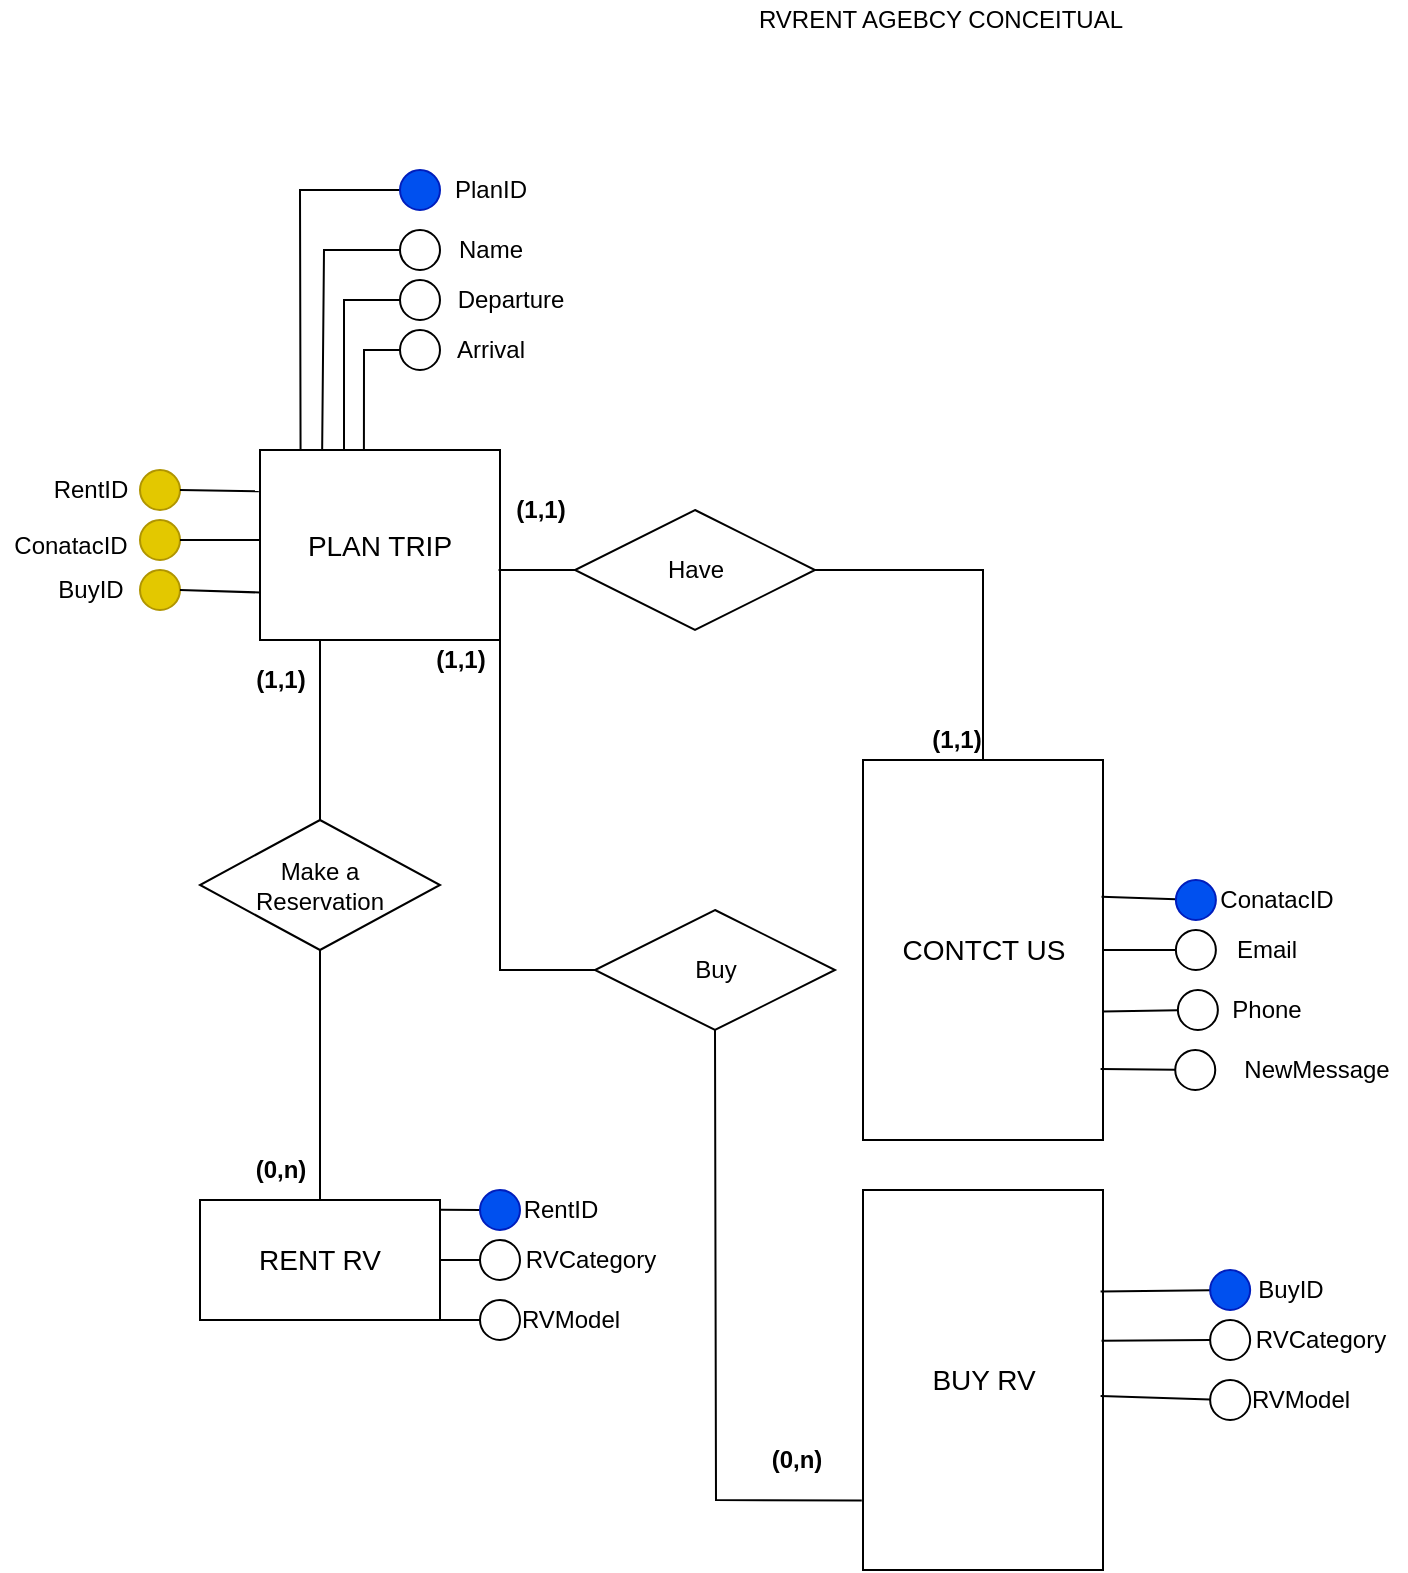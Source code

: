 <mxfile version="16.5.1" type="device"><diagram id="a89rSZ-6W0NGZ44dlGOp" name="Page-1"><mxGraphModel dx="901" dy="698" grid="1" gridSize="10" guides="1" tooltips="1" connect="1" arrows="1" fold="1" page="1" pageScale="1" pageWidth="827" pageHeight="1169" math="0" shadow="0"><root><mxCell id="0"/><mxCell id="1" parent="0"/><mxCell id="OlrEXeeUivpyY_pW9StB-1" value="&lt;span style=&quot;font-size: 14px&quot;&gt;PLAN TRIP&lt;/span&gt;" style="rounded=0;whiteSpace=wrap;html=1;" parent="1" vertex="1"><mxGeometry x="270" y="325" width="120" height="95" as="geometry"/></mxCell><mxCell id="OlrEXeeUivpyY_pW9StB-2" value="&lt;span style=&quot;color: rgba(0 , 0 , 0 , 0) ; font-family: monospace ; font-size: 0px&quot;&gt;%3CmxGraphModel%3E%3Croot%3E%3CmxCell%20id%3D%220%22%2F%3E%3CmxCell%20id%3D%221%22%20parent%3D%220%22%2F%3E%3CmxCell%20id%3D%222%22%20value%3D%22%22%20style%3D%22endArrow%3Dnone%3Bhtml%3D1%3Brounded%3D0%3B%22%20edge%3D%221%22%20target%3D%225%22%20parent%3D%221%22%3E%3CmxGeometry%20relative%3D%221%22%20as%3D%22geometry%22%3E%3CmxPoint%20x%3D%22170%22%20y%3D%22-340%22%20as%3D%22sourcePoint%22%2F%3E%3CmxPoint%20x%3D%22220%22%20y%3D%22-350%22%20as%3D%22targetPoint%22%2F%3E%3C%2FmxGeometry%3E%3C%2FmxCell%3E%3CmxCell%20id%3D%223%22%20value%3D%22%22%20style%3D%22endArrow%3Dnone%3Bhtml%3D1%3Brounded%3D0%3BexitX%3D1%3BexitY%3D0.25%3BexitDx%3D0%3BexitDy%3D0%3B%22%20edge%3D%221%22%20target%3D%226%22%20parent%3D%221%22%3E%3CmxGeometry%20relative%3D%221%22%20as%3D%22geometry%22%3E%3CmxPoint%20x%3D%22170%22%20y%3D%22-315%22%20as%3D%22sourcePoint%22%2F%3E%3CmxPoint%20x%3D%22220%22%20y%3D%22-327%22%20as%3D%22targetPoint%22%2F%3E%3C%2FmxGeometry%3E%3C%2FmxCell%3E%3CmxCell%20id%3D%224%22%20value%3D%22%22%20style%3D%22endArrow%3Dnone%3Bhtml%3D1%3Brounded%3D0%3BexitX%3D1.007%3BexitY%3D0.671%3BexitDx%3D0%3BexitDy%3D0%3BexitPerimeter%3D0%3B%22%20edge%3D%221%22%20target%3D%227%22%20parent%3D%221%22%3E%3CmxGeometry%20relative%3D%221%22%20as%3D%22geometry%22%3E%3CmxPoint%20x%3D%22171.12%22%20y%3D%22-289.74%22%20as%3D%22sourcePoint%22%2F%3E%3CmxPoint%20x%3D%22220%22%20y%3D%22-308%22%20as%3D%22targetPoint%22%2F%3E%3C%2FmxGeometry%3E%3C%2FmxCell%3E%3CmxCell%20id%3D%225%22%20value%3D%22%22%20style%3D%22ellipse%3BwhiteSpace%3Dwrap%3Bhtml%3D1%3Balign%3Dcenter%3BfillColor%3D%230050ef%3BstrokeColor%3D%23001DBC%3BfontColor%3D%23ffffff%3B%22%20vertex%3D%221%22%20parent%3D%221%22%3E%3CmxGeometry%20x%3D%22205%22%20y%3D%22-350%22%20width%3D%2220%22%20height%3D%2220%22%20as%3D%22geometry%22%2F%3E%3C%2FmxCell%3E%3CmxCell%20id%3D%226%22%20value%3D%22%22%20style%3D%22ellipse%3BwhiteSpace%3Dwrap%3Bhtml%3D1%3Balign%3Dcenter%3B%22%20vertex%3D%221%22%20parent%3D%221%22%3E%3CmxGeometry%20x%3D%22205%22%20y%3D%22-325%22%20width%3D%2220%22%20height%3D%2220%22%20as%3D%22geometry%22%2F%3E%3C%2FmxCell%3E%3CmxCell%20id%3D%227%22%20value%3D%22%22%20style%3D%22ellipse%3BwhiteSpace%3Dwrap%3Bhtml%3D1%3Balign%3Dcenter%3BfontStyle%3D4%3B%22%20vertex%3D%221%22%20parent%3D%221%22%3E%3CmxGeometry%20x%3D%22205%22%20y%3D%22-300%22%20width%3D%2220%22%20height%3D%2220%22%20as%3D%22geometry%22%2F%3E%3C%2FmxCell%3E%3CmxCell%20id%3D%228%22%20value%3D%22CRM%22%20style%3D%22text%3Bhtml%3D1%3Balign%3Dcenter%3BverticalAlign%3Dmiddle%3Bresizable%3D0%3Bpoints%3D%5B%5D%3Bautosize%3D1%3BstrokeColor%3Dnone%3BfillColor%3Dnone%3B%22%20vertex%3D%221%22%20parent%3D%221%22%3E%3CmxGeometry%20x%3D%22250%22%20y%3D%22-350%22%20width%3D%2240%22%20height%3D%2220%22%20as%3D%22geometry%22%2F%3E%3C%2FmxCell%3E%3C%2Froot%3E%3C%2FmxGraphModel%3E&lt;/span&gt;" style="text;html=1;align=center;verticalAlign=middle;resizable=0;points=[];autosize=1;strokeColor=none;fillColor=none;" parent="1" vertex="1"><mxGeometry x="390" y="390" width="20" height="20" as="geometry"/></mxCell><mxCell id="OlrEXeeUivpyY_pW9StB-12" value="&lt;span style=&quot;font-size: 14px&quot;&gt;BUY RV&lt;/span&gt;" style="rounded=0;whiteSpace=wrap;html=1;" parent="1" vertex="1"><mxGeometry x="571.5" y="695" width="120" height="190" as="geometry"/></mxCell><mxCell id="OlrEXeeUivpyY_pW9StB-23" value="&lt;span style=&quot;font-size: 14px&quot;&gt;RENT RV&lt;/span&gt;" style="rounded=0;whiteSpace=wrap;html=1;" parent="1" vertex="1"><mxGeometry x="240" y="700" width="120" height="60" as="geometry"/></mxCell><mxCell id="OlrEXeeUivpyY_pW9StB-24" value="&lt;span style=&quot;color: rgba(0 , 0 , 0 , 0) ; font-family: monospace ; font-size: 0px&quot;&gt;%3CmxGraphModel%3E%3Croot%3E%3CmxCell%20id%3D%220%22%2F%3E%3CmxCell%20id%3D%221%22%20parent%3D%220%22%2F%3E%3CmxCell%20id%3D%222%22%20value%3D%22%22%20style%3D%22endArrow%3Dnone%3Bhtml%3D1%3Brounded%3D0%3B%22%20edge%3D%221%22%20target%3D%225%22%20parent%3D%221%22%3E%3CmxGeometry%20relative%3D%221%22%20as%3D%22geometry%22%3E%3CmxPoint%20x%3D%22170%22%20y%3D%22-340%22%20as%3D%22sourcePoint%22%2F%3E%3CmxPoint%20x%3D%22220%22%20y%3D%22-350%22%20as%3D%22targetPoint%22%2F%3E%3C%2FmxGeometry%3E%3C%2FmxCell%3E%3CmxCell%20id%3D%223%22%20value%3D%22%22%20style%3D%22endArrow%3Dnone%3Bhtml%3D1%3Brounded%3D0%3BexitX%3D1%3BexitY%3D0.25%3BexitDx%3D0%3BexitDy%3D0%3B%22%20edge%3D%221%22%20target%3D%226%22%20parent%3D%221%22%3E%3CmxGeometry%20relative%3D%221%22%20as%3D%22geometry%22%3E%3CmxPoint%20x%3D%22170%22%20y%3D%22-315%22%20as%3D%22sourcePoint%22%2F%3E%3CmxPoint%20x%3D%22220%22%20y%3D%22-327%22%20as%3D%22targetPoint%22%2F%3E%3C%2FmxGeometry%3E%3C%2FmxCell%3E%3CmxCell%20id%3D%224%22%20value%3D%22%22%20style%3D%22endArrow%3Dnone%3Bhtml%3D1%3Brounded%3D0%3BexitX%3D1.007%3BexitY%3D0.671%3BexitDx%3D0%3BexitDy%3D0%3BexitPerimeter%3D0%3B%22%20edge%3D%221%22%20target%3D%227%22%20parent%3D%221%22%3E%3CmxGeometry%20relative%3D%221%22%20as%3D%22geometry%22%3E%3CmxPoint%20x%3D%22171.12%22%20y%3D%22-289.74%22%20as%3D%22sourcePoint%22%2F%3E%3CmxPoint%20x%3D%22220%22%20y%3D%22-308%22%20as%3D%22targetPoint%22%2F%3E%3C%2FmxGeometry%3E%3C%2FmxCell%3E%3CmxCell%20id%3D%225%22%20value%3D%22%22%20style%3D%22ellipse%3BwhiteSpace%3Dwrap%3Bhtml%3D1%3Balign%3Dcenter%3BfillColor%3D%230050ef%3BstrokeColor%3D%23001DBC%3BfontColor%3D%23ffffff%3B%22%20vertex%3D%221%22%20parent%3D%221%22%3E%3CmxGeometry%20x%3D%22205%22%20y%3D%22-350%22%20width%3D%2220%22%20height%3D%2220%22%20as%3D%22geometry%22%2F%3E%3C%2FmxCell%3E%3CmxCell%20id%3D%226%22%20value%3D%22%22%20style%3D%22ellipse%3BwhiteSpace%3Dwrap%3Bhtml%3D1%3Balign%3Dcenter%3B%22%20vertex%3D%221%22%20parent%3D%221%22%3E%3CmxGeometry%20x%3D%22205%22%20y%3D%22-325%22%20width%3D%2220%22%20height%3D%2220%22%20as%3D%22geometry%22%2F%3E%3C%2FmxCell%3E%3CmxCell%20id%3D%227%22%20value%3D%22%22%20style%3D%22ellipse%3BwhiteSpace%3Dwrap%3Bhtml%3D1%3Balign%3Dcenter%3BfontStyle%3D4%3B%22%20vertex%3D%221%22%20parent%3D%221%22%3E%3CmxGeometry%20x%3D%22205%22%20y%3D%22-300%22%20width%3D%2220%22%20height%3D%2220%22%20as%3D%22geometry%22%2F%3E%3C%2FmxCell%3E%3CmxCell%20id%3D%228%22%20value%3D%22CRM%22%20style%3D%22text%3Bhtml%3D1%3Balign%3Dcenter%3BverticalAlign%3Dmiddle%3Bresizable%3D0%3Bpoints%3D%5B%5D%3Bautosize%3D1%3BstrokeColor%3Dnone%3BfillColor%3Dnone%3B%22%20vertex%3D%221%22%20parent%3D%221%22%3E%3CmxGeometry%20x%3D%22250%22%20y%3D%22-350%22%20width%3D%2240%22%20height%3D%2220%22%20as%3D%22geometry%22%2F%3E%3C%2FmxCell%3E%3C%2Froot%3E%3C%2FmxGraphModel%3E&lt;/span&gt;" style="text;html=1;align=center;verticalAlign=middle;resizable=0;points=[];autosize=1;strokeColor=none;fillColor=none;" parent="1" vertex="1"><mxGeometry x="368.5" y="730" width="20" height="20" as="geometry"/></mxCell><mxCell id="OlrEXeeUivpyY_pW9StB-25" value="" style="endArrow=none;html=1;rounded=0;exitX=1.002;exitY=0.081;exitDx=0;exitDy=0;exitPerimeter=0;" parent="1" source="OlrEXeeUivpyY_pW9StB-23" target="OlrEXeeUivpyY_pW9StB-27" edge="1"><mxGeometry relative="1" as="geometry"><mxPoint x="372.5" y="705" as="sourcePoint"/><mxPoint x="422.5" y="695" as="targetPoint"/></mxGeometry></mxCell><mxCell id="OlrEXeeUivpyY_pW9StB-26" value="" style="endArrow=none;html=1;rounded=0;exitX=1;exitY=0.5;exitDx=0;exitDy=0;" parent="1" source="OlrEXeeUivpyY_pW9StB-23" target="OlrEXeeUivpyY_pW9StB-28" edge="1"><mxGeometry relative="1" as="geometry"><mxPoint x="372.5" y="730" as="sourcePoint"/><mxPoint x="422.5" y="718" as="targetPoint"/></mxGeometry></mxCell><mxCell id="OlrEXeeUivpyY_pW9StB-27" value="" style="ellipse;whiteSpace=wrap;html=1;align=center;fillColor=#0050ef;strokeColor=#001DBC;fontColor=#ffffff;" parent="1" vertex="1"><mxGeometry x="380" y="695" width="20" height="20" as="geometry"/></mxCell><mxCell id="OlrEXeeUivpyY_pW9StB-28" value="" style="ellipse;whiteSpace=wrap;html=1;align=center;" parent="1" vertex="1"><mxGeometry x="380" y="720" width="20" height="20" as="geometry"/></mxCell><mxCell id="OlrEXeeUivpyY_pW9StB-29" value="&lt;span style=&quot;text-align: left&quot;&gt;RentID&lt;/span&gt;" style="text;html=1;align=center;verticalAlign=middle;resizable=0;points=[];autosize=1;strokeColor=none;fillColor=none;" parent="1" vertex="1"><mxGeometry x="395" y="695" width="50" height="20" as="geometry"/></mxCell><mxCell id="OlrEXeeUivpyY_pW9StB-30" value="&lt;div style=&quot;text-align: left&quot;&gt;&lt;span&gt;RVCategory&lt;/span&gt;&lt;/div&gt;" style="text;html=1;align=center;verticalAlign=middle;resizable=0;points=[];autosize=1;strokeColor=none;fillColor=none;" parent="1" vertex="1"><mxGeometry x="395" y="720" width="80" height="20" as="geometry"/></mxCell><mxCell id="OlrEXeeUivpyY_pW9StB-44" value="Make a&lt;br&gt;Reservation" style="shape=rhombus;perimeter=rhombusPerimeter;whiteSpace=wrap;html=1;align=center;" parent="1" vertex="1"><mxGeometry x="240" y="510" width="120" height="65" as="geometry"/></mxCell><mxCell id="OlrEXeeUivpyY_pW9StB-45" value="Buy" style="shape=rhombus;perimeter=rhombusPerimeter;whiteSpace=wrap;html=1;align=center;" parent="1" vertex="1"><mxGeometry x="437.5" y="555" width="120" height="60" as="geometry"/></mxCell><mxCell id="OlrEXeeUivpyY_pW9StB-46" value="" style="endArrow=none;html=1;rounded=0;exitX=0.25;exitY=1;exitDx=0;exitDy=0;entryX=0.5;entryY=0;entryDx=0;entryDy=0;" parent="1" source="OlrEXeeUivpyY_pW9StB-1" target="OlrEXeeUivpyY_pW9StB-44" edge="1"><mxGeometry relative="1" as="geometry"><mxPoint x="290" y="360" as="sourcePoint"/><mxPoint x="450" y="360" as="targetPoint"/></mxGeometry></mxCell><mxCell id="OlrEXeeUivpyY_pW9StB-47" value="" style="endArrow=none;html=1;rounded=0;exitX=0.5;exitY=1;exitDx=0;exitDy=0;entryX=0.5;entryY=0;entryDx=0;entryDy=0;" parent="1" source="OlrEXeeUivpyY_pW9StB-44" target="OlrEXeeUivpyY_pW9StB-23" edge="1"><mxGeometry relative="1" as="geometry"><mxPoint x="370" y="265" as="sourcePoint"/><mxPoint x="370" y="420" as="targetPoint"/></mxGeometry></mxCell><mxCell id="OlrEXeeUivpyY_pW9StB-48" value="" style="endArrow=none;html=1;rounded=0;exitX=-0.005;exitY=0.817;exitDx=0;exitDy=0;exitPerimeter=0;entryX=0.5;entryY=1;entryDx=0;entryDy=0;" parent="1" source="OlrEXeeUivpyY_pW9StB-12" target="OlrEXeeUivpyY_pW9StB-45" edge="1"><mxGeometry relative="1" as="geometry"><mxPoint x="265.64" y="1095" as="sourcePoint"/><mxPoint x="490" y="630" as="targetPoint"/><Array as="points"><mxPoint x="498" y="850"/></Array></mxGeometry></mxCell><mxCell id="OlrEXeeUivpyY_pW9StB-49" value="" style="endArrow=none;html=1;rounded=0;exitX=0;exitY=0.5;exitDx=0;exitDy=0;entryX=1;entryY=1;entryDx=0;entryDy=0;" parent="1" source="OlrEXeeUivpyY_pW9StB-45" target="OlrEXeeUivpyY_pW9StB-1" edge="1"><mxGeometry relative="1" as="geometry"><mxPoint x="861.6" y="416.07" as="sourcePoint"/><mxPoint x="390" y="260" as="targetPoint"/><Array as="points"><mxPoint x="390" y="585"/></Array></mxGeometry></mxCell><mxCell id="OlrEXeeUivpyY_pW9StB-50" value="&lt;b&gt;(1,1)&lt;/b&gt;" style="text;html=1;align=center;verticalAlign=middle;resizable=0;points=[];autosize=1;strokeColor=none;fillColor=none;strokeWidth=3;" parent="1" vertex="1"><mxGeometry x="260" y="430" width="40" height="20" as="geometry"/></mxCell><mxCell id="OlrEXeeUivpyY_pW9StB-51" value="&lt;b&gt;(0,n)&lt;/b&gt;" style="text;html=1;align=center;verticalAlign=middle;resizable=0;points=[];autosize=1;strokeColor=none;fillColor=none;" parent="1" vertex="1"><mxGeometry x="517.5" y="820" width="40" height="20" as="geometry"/></mxCell><mxCell id="OlrEXeeUivpyY_pW9StB-52" value="&lt;b&gt;(1,1)&lt;/b&gt;" style="text;html=1;align=center;verticalAlign=middle;resizable=0;points=[];autosize=1;strokeColor=none;fillColor=none;" parent="1" vertex="1"><mxGeometry x="390" y="345" width="40" height="20" as="geometry"/></mxCell><mxCell id="OlrEXeeUivpyY_pW9StB-53" value="&lt;b&gt;(0,n)&lt;/b&gt;" style="text;html=1;align=center;verticalAlign=middle;resizable=0;points=[];autosize=1;strokeColor=none;fillColor=none;" parent="1" vertex="1"><mxGeometry x="260" y="675" width="40" height="20" as="geometry"/></mxCell><mxCell id="OlrEXeeUivpyY_pW9StB-54" value="RVRENT AGEBCY CONCEITUAL" style="text;html=1;align=center;verticalAlign=middle;resizable=0;points=[];autosize=1;strokeColor=none;fillColor=none;" parent="1" vertex="1"><mxGeometry x="510" y="100" width="200" height="20" as="geometry"/></mxCell><mxCell id="OlrEXeeUivpyY_pW9StB-55" value="" style="endArrow=none;html=1;rounded=0;exitX=1;exitY=1;exitDx=0;exitDy=0;" parent="1" source="OlrEXeeUivpyY_pW9StB-23" target="OlrEXeeUivpyY_pW9StB-56" edge="1"><mxGeometry relative="1" as="geometry"><mxPoint x="357.54" y="773.7" as="sourcePoint"/><mxPoint x="422.5" y="748" as="targetPoint"/></mxGeometry></mxCell><mxCell id="OlrEXeeUivpyY_pW9StB-56" value="" style="ellipse;whiteSpace=wrap;html=1;align=center;" parent="1" vertex="1"><mxGeometry x="380" y="750" width="20" height="20" as="geometry"/></mxCell><mxCell id="OlrEXeeUivpyY_pW9StB-57" value="&lt;span style=&quot;text-align: left&quot;&gt;RVModel&lt;/span&gt;" style="text;html=1;align=center;verticalAlign=middle;resizable=0;points=[];autosize=1;strokeColor=none;fillColor=none;" parent="1" vertex="1"><mxGeometry x="395" y="750" width="60" height="20" as="geometry"/></mxCell><mxCell id="OlrEXeeUivpyY_pW9StB-58" value="&lt;span style=&quot;font-size: 14px&quot;&gt;CONTCT US&lt;/span&gt;" style="rounded=0;whiteSpace=wrap;html=1;" parent="1" vertex="1"><mxGeometry x="571.5" y="480" width="120" height="190" as="geometry"/></mxCell><mxCell id="OlrEXeeUivpyY_pW9StB-59" value="&lt;span style=&quot;color: rgba(0 , 0 , 0 , 0) ; font-family: monospace ; font-size: 0px&quot;&gt;%3CmxGraphModel%3E%3Croot%3E%3CmxCell%20id%3D%220%22%2F%3E%3CmxCell%20id%3D%221%22%20parent%3D%220%22%2F%3E%3CmxCell%20id%3D%222%22%20value%3D%22%22%20style%3D%22endArrow%3Dnone%3Bhtml%3D1%3Brounded%3D0%3B%22%20edge%3D%221%22%20target%3D%225%22%20parent%3D%221%22%3E%3CmxGeometry%20relative%3D%221%22%20as%3D%22geometry%22%3E%3CmxPoint%20x%3D%22170%22%20y%3D%22-340%22%20as%3D%22sourcePoint%22%2F%3E%3CmxPoint%20x%3D%22220%22%20y%3D%22-350%22%20as%3D%22targetPoint%22%2F%3E%3C%2FmxGeometry%3E%3C%2FmxCell%3E%3CmxCell%20id%3D%223%22%20value%3D%22%22%20style%3D%22endArrow%3Dnone%3Bhtml%3D1%3Brounded%3D0%3BexitX%3D1%3BexitY%3D0.25%3BexitDx%3D0%3BexitDy%3D0%3B%22%20edge%3D%221%22%20target%3D%226%22%20parent%3D%221%22%3E%3CmxGeometry%20relative%3D%221%22%20as%3D%22geometry%22%3E%3CmxPoint%20x%3D%22170%22%20y%3D%22-315%22%20as%3D%22sourcePoint%22%2F%3E%3CmxPoint%20x%3D%22220%22%20y%3D%22-327%22%20as%3D%22targetPoint%22%2F%3E%3C%2FmxGeometry%3E%3C%2FmxCell%3E%3CmxCell%20id%3D%224%22%20value%3D%22%22%20style%3D%22endArrow%3Dnone%3Bhtml%3D1%3Brounded%3D0%3BexitX%3D1.007%3BexitY%3D0.671%3BexitDx%3D0%3BexitDy%3D0%3BexitPerimeter%3D0%3B%22%20edge%3D%221%22%20target%3D%227%22%20parent%3D%221%22%3E%3CmxGeometry%20relative%3D%221%22%20as%3D%22geometry%22%3E%3CmxPoint%20x%3D%22171.12%22%20y%3D%22-289.74%22%20as%3D%22sourcePoint%22%2F%3E%3CmxPoint%20x%3D%22220%22%20y%3D%22-308%22%20as%3D%22targetPoint%22%2F%3E%3C%2FmxGeometry%3E%3C%2FmxCell%3E%3CmxCell%20id%3D%225%22%20value%3D%22%22%20style%3D%22ellipse%3BwhiteSpace%3Dwrap%3Bhtml%3D1%3Balign%3Dcenter%3BfillColor%3D%230050ef%3BstrokeColor%3D%23001DBC%3BfontColor%3D%23ffffff%3B%22%20vertex%3D%221%22%20parent%3D%221%22%3E%3CmxGeometry%20x%3D%22205%22%20y%3D%22-350%22%20width%3D%2220%22%20height%3D%2220%22%20as%3D%22geometry%22%2F%3E%3C%2FmxCell%3E%3CmxCell%20id%3D%226%22%20value%3D%22%22%20style%3D%22ellipse%3BwhiteSpace%3Dwrap%3Bhtml%3D1%3Balign%3Dcenter%3B%22%20vertex%3D%221%22%20parent%3D%221%22%3E%3CmxGeometry%20x%3D%22205%22%20y%3D%22-325%22%20width%3D%2220%22%20height%3D%2220%22%20as%3D%22geometry%22%2F%3E%3C%2FmxCell%3E%3CmxCell%20id%3D%227%22%20value%3D%22%22%20style%3D%22ellipse%3BwhiteSpace%3Dwrap%3Bhtml%3D1%3Balign%3Dcenter%3BfontStyle%3D4%3B%22%20vertex%3D%221%22%20parent%3D%221%22%3E%3CmxGeometry%20x%3D%22205%22%20y%3D%22-300%22%20width%3D%2220%22%20height%3D%2220%22%20as%3D%22geometry%22%2F%3E%3C%2FmxCell%3E%3CmxCell%20id%3D%228%22%20value%3D%22CRM%22%20style%3D%22text%3Bhtml%3D1%3Balign%3Dcenter%3BverticalAlign%3Dmiddle%3Bresizable%3D0%3Bpoints%3D%5B%5D%3Bautosize%3D1%3BstrokeColor%3Dnone%3BfillColor%3Dnone%3B%22%20vertex%3D%221%22%20parent%3D%221%22%3E%3CmxGeometry%20x%3D%22250%22%20y%3D%22-350%22%20width%3D%2240%22%20height%3D%2220%22%20as%3D%22geometry%22%2F%3E%3C%2FmxCell%3E%3C%2Froot%3E%3C%2FmxGraphModel%3E&lt;/span&gt;" style="text;html=1;align=center;verticalAlign=middle;resizable=0;points=[];autosize=1;strokeColor=none;fillColor=none;" parent="1" vertex="1"><mxGeometry x="691.5" y="520" width="20" height="20" as="geometry"/></mxCell><mxCell id="OlrEXeeUivpyY_pW9StB-60" value="" style="endArrow=none;html=1;rounded=0;exitX=0.994;exitY=0.36;exitDx=0;exitDy=0;exitPerimeter=0;" parent="1" source="OlrEXeeUivpyY_pW9StB-58" target="OlrEXeeUivpyY_pW9StB-63" edge="1"><mxGeometry relative="1" as="geometry"><mxPoint x="695.5" y="495" as="sourcePoint"/><mxPoint x="745.5" y="485" as="targetPoint"/></mxGeometry></mxCell><mxCell id="OlrEXeeUivpyY_pW9StB-61" value="" style="endArrow=none;html=1;rounded=0;exitX=1;exitY=0.5;exitDx=0;exitDy=0;" parent="1" source="OlrEXeeUivpyY_pW9StB-58" target="OlrEXeeUivpyY_pW9StB-64" edge="1"><mxGeometry relative="1" as="geometry"><mxPoint x="695.5" y="520" as="sourcePoint"/><mxPoint x="745.5" y="508" as="targetPoint"/></mxGeometry></mxCell><mxCell id="OlrEXeeUivpyY_pW9StB-63" value="" style="ellipse;whiteSpace=wrap;html=1;align=center;fillColor=#0050ef;strokeColor=#001DBC;fontColor=#ffffff;" parent="1" vertex="1"><mxGeometry x="727.94" y="540" width="20" height="20" as="geometry"/></mxCell><mxCell id="OlrEXeeUivpyY_pW9StB-64" value="" style="ellipse;whiteSpace=wrap;html=1;align=center;" parent="1" vertex="1"><mxGeometry x="727.94" y="565" width="20" height="20" as="geometry"/></mxCell><mxCell id="OlrEXeeUivpyY_pW9StB-66" value="ConatacID" style="text;html=1;align=center;verticalAlign=middle;resizable=0;points=[];autosize=1;strokeColor=none;fillColor=none;" parent="1" vertex="1"><mxGeometry x="742.51" y="540" width="70" height="20" as="geometry"/></mxCell><mxCell id="OlrEXeeUivpyY_pW9StB-67" value="Email" style="text;html=1;align=center;verticalAlign=middle;resizable=0;points=[];autosize=1;strokeColor=none;fillColor=none;" parent="1" vertex="1"><mxGeometry x="747.51" y="565" width="50" height="20" as="geometry"/></mxCell><mxCell id="OlrEXeeUivpyY_pW9StB-69" value="&lt;span style=&quot;color: rgba(0 , 0 , 0 , 0) ; font-family: monospace ; font-size: 0px&quot;&gt;%3CmxGraphModel%3E%3Croot%3E%3CmxCell%20id%3D%220%22%2F%3E%3CmxCell%20id%3D%221%22%20parent%3D%220%22%2F%3E%3CmxCell%20id%3D%222%22%20value%3D%22%22%20style%3D%22endArrow%3Dnone%3Bhtml%3D1%3Brounded%3D0%3B%22%20edge%3D%221%22%20target%3D%225%22%20parent%3D%221%22%3E%3CmxGeometry%20relative%3D%221%22%20as%3D%22geometry%22%3E%3CmxPoint%20x%3D%22170%22%20y%3D%22-340%22%20as%3D%22sourcePoint%22%2F%3E%3CmxPoint%20x%3D%22220%22%20y%3D%22-350%22%20as%3D%22targetPoint%22%2F%3E%3C%2FmxGeometry%3E%3C%2FmxCell%3E%3CmxCell%20id%3D%223%22%20value%3D%22%22%20style%3D%22endArrow%3Dnone%3Bhtml%3D1%3Brounded%3D0%3BexitX%3D1%3BexitY%3D0.25%3BexitDx%3D0%3BexitDy%3D0%3B%22%20edge%3D%221%22%20target%3D%226%22%20parent%3D%221%22%3E%3CmxGeometry%20relative%3D%221%22%20as%3D%22geometry%22%3E%3CmxPoint%20x%3D%22170%22%20y%3D%22-315%22%20as%3D%22sourcePoint%22%2F%3E%3CmxPoint%20x%3D%22220%22%20y%3D%22-327%22%20as%3D%22targetPoint%22%2F%3E%3C%2FmxGeometry%3E%3C%2FmxCell%3E%3CmxCell%20id%3D%224%22%20value%3D%22%22%20style%3D%22endArrow%3Dnone%3Bhtml%3D1%3Brounded%3D0%3BexitX%3D1.007%3BexitY%3D0.671%3BexitDx%3D0%3BexitDy%3D0%3BexitPerimeter%3D0%3B%22%20edge%3D%221%22%20target%3D%227%22%20parent%3D%221%22%3E%3CmxGeometry%20relative%3D%221%22%20as%3D%22geometry%22%3E%3CmxPoint%20x%3D%22171.12%22%20y%3D%22-289.74%22%20as%3D%22sourcePoint%22%2F%3E%3CmxPoint%20x%3D%22220%22%20y%3D%22-308%22%20as%3D%22targetPoint%22%2F%3E%3C%2FmxGeometry%3E%3C%2FmxCell%3E%3CmxCell%20id%3D%225%22%20value%3D%22%22%20style%3D%22ellipse%3BwhiteSpace%3Dwrap%3Bhtml%3D1%3Balign%3Dcenter%3BfillColor%3D%230050ef%3BstrokeColor%3D%23001DBC%3BfontColor%3D%23ffffff%3B%22%20vertex%3D%221%22%20parent%3D%221%22%3E%3CmxGeometry%20x%3D%22205%22%20y%3D%22-350%22%20width%3D%2220%22%20height%3D%2220%22%20as%3D%22geometry%22%2F%3E%3C%2FmxCell%3E%3CmxCell%20id%3D%226%22%20value%3D%22%22%20style%3D%22ellipse%3BwhiteSpace%3Dwrap%3Bhtml%3D1%3Balign%3Dcenter%3B%22%20vertex%3D%221%22%20parent%3D%221%22%3E%3CmxGeometry%20x%3D%22205%22%20y%3D%22-325%22%20width%3D%2220%22%20height%3D%2220%22%20as%3D%22geometry%22%2F%3E%3C%2FmxCell%3E%3CmxCell%20id%3D%227%22%20value%3D%22%22%20style%3D%22ellipse%3BwhiteSpace%3Dwrap%3Bhtml%3D1%3Balign%3Dcenter%3BfontStyle%3D4%3B%22%20vertex%3D%221%22%20parent%3D%221%22%3E%3CmxGeometry%20x%3D%22205%22%20y%3D%22-300%22%20width%3D%2220%22%20height%3D%2220%22%20as%3D%22geometry%22%2F%3E%3C%2FmxCell%3E%3CmxCell%20id%3D%228%22%20value%3D%22CRM%22%20style%3D%22text%3Bhtml%3D1%3Balign%3Dcenter%3BverticalAlign%3Dmiddle%3Bresizable%3D0%3Bpoints%3D%5B%5D%3Bautosize%3D1%3BstrokeColor%3Dnone%3BfillColor%3Dnone%3B%22%20vertex%3D%221%22%20parent%3D%221%22%3E%3CmxGeometry%20x%3D%22250%22%20y%3D%22-350%22%20width%3D%2240%22%20height%3D%2220%22%20as%3D%22geometry%22%2F%3E%3C%2FmxCell%3E%3C%2Froot%3E%3C%2FmxGraphModel%3E&lt;/span&gt;" style="text;html=1;align=center;verticalAlign=middle;resizable=0;points=[];autosize=1;strokeColor=none;fillColor=none;" parent="1" vertex="1"><mxGeometry x="702.46" y="555" width="20" height="20" as="geometry"/></mxCell><mxCell id="OlrEXeeUivpyY_pW9StB-70" value="" style="endArrow=none;html=1;rounded=0;exitX=0.999;exitY=0.662;exitDx=0;exitDy=0;exitPerimeter=0;" parent="1" source="OlrEXeeUivpyY_pW9StB-58" target="OlrEXeeUivpyY_pW9StB-72" edge="1"><mxGeometry relative="1" as="geometry"><mxPoint x="691.5" y="550" as="sourcePoint"/><mxPoint x="756.46" y="543" as="targetPoint"/></mxGeometry></mxCell><mxCell id="OlrEXeeUivpyY_pW9StB-71" value="" style="endArrow=none;html=1;rounded=0;exitX=0.99;exitY=0.813;exitDx=0;exitDy=0;exitPerimeter=0;" parent="1" source="OlrEXeeUivpyY_pW9StB-58" target="OlrEXeeUivpyY_pW9StB-73" edge="1"><mxGeometry relative="1" as="geometry"><mxPoint x="697.5" y="635" as="sourcePoint"/><mxPoint x="756.46" y="562" as="targetPoint"/></mxGeometry></mxCell><mxCell id="OlrEXeeUivpyY_pW9StB-72" value="" style="ellipse;whiteSpace=wrap;html=1;align=center;" parent="1" vertex="1"><mxGeometry x="728.94" y="595" width="20" height="20" as="geometry"/></mxCell><mxCell id="OlrEXeeUivpyY_pW9StB-73" value="" style="ellipse;whiteSpace=wrap;html=1;align=center;fontStyle=4;" parent="1" vertex="1"><mxGeometry x="727.62" y="625" width="20" height="20" as="geometry"/></mxCell><mxCell id="OlrEXeeUivpyY_pW9StB-74" value="Phone" style="text;html=1;align=center;verticalAlign=middle;resizable=0;points=[];autosize=1;strokeColor=none;fillColor=none;" parent="1" vertex="1"><mxGeometry x="747.94" y="595" width="50" height="20" as="geometry"/></mxCell><mxCell id="OlrEXeeUivpyY_pW9StB-75" value="NewMessage" style="text;html=1;align=center;verticalAlign=middle;resizable=0;points=[];autosize=1;strokeColor=none;fillColor=none;" parent="1" vertex="1"><mxGeometry x="752.51" y="625" width="90" height="20" as="geometry"/></mxCell><mxCell id="OlrEXeeUivpyY_pW9StB-82" value="" style="endArrow=none;html=1;rounded=0;exitX=0.169;exitY=0.001;exitDx=0;exitDy=0;exitPerimeter=0;entryX=0;entryY=0.5;entryDx=0;entryDy=0;" parent="1" source="OlrEXeeUivpyY_pW9StB-1" target="OlrEXeeUivpyY_pW9StB-108" edge="1"><mxGeometry relative="1" as="geometry"><mxPoint x="394.04" y="364.8" as="sourcePoint"/><mxPoint x="340.0" y="195" as="targetPoint"/><Array as="points"><mxPoint x="290" y="195"/></Array></mxGeometry></mxCell><mxCell id="OlrEXeeUivpyY_pW9StB-85" value="" style="ellipse;whiteSpace=wrap;html=1;align=center;fillColor=#e3c800;fontColor=#000000;strokeColor=#B09500;" parent="1" vertex="1"><mxGeometry x="210" y="360" width="20" height="20" as="geometry"/></mxCell><mxCell id="OlrEXeeUivpyY_pW9StB-87" value="ConatacID" style="text;html=1;align=center;verticalAlign=middle;resizable=0;points=[];autosize=1;strokeColor=none;fillColor=none;" parent="1" vertex="1"><mxGeometry x="140" y="362.5" width="70" height="20" as="geometry"/></mxCell><mxCell id="OlrEXeeUivpyY_pW9StB-89" value="" style="ellipse;whiteSpace=wrap;html=1;align=center;fillColor=#e3c800;fontColor=#000000;strokeColor=#B09500;" parent="1" vertex="1"><mxGeometry x="210" y="335" width="20" height="20" as="geometry"/></mxCell><mxCell id="OlrEXeeUivpyY_pW9StB-91" value="" style="endArrow=none;html=1;rounded=0;exitX=1;exitY=0.5;exitDx=0;exitDy=0;entryX=-0.005;entryY=0.217;entryDx=0;entryDy=0;entryPerimeter=0;" parent="1" source="OlrEXeeUivpyY_pW9StB-89" target="OlrEXeeUivpyY_pW9StB-1" edge="1"><mxGeometry relative="1" as="geometry"><mxPoint x="210.0" y="345.0" as="sourcePoint"/><mxPoint x="249.96" y="345.2" as="targetPoint"/></mxGeometry></mxCell><mxCell id="OlrEXeeUivpyY_pW9StB-92" value="" style="endArrow=none;html=1;rounded=0;exitX=1;exitY=0.5;exitDx=0;exitDy=0;entryX=0;entryY=0.474;entryDx=0;entryDy=0;entryPerimeter=0;" parent="1" source="OlrEXeeUivpyY_pW9StB-85" target="OlrEXeeUivpyY_pW9StB-1" edge="1"><mxGeometry relative="1" as="geometry"><mxPoint x="220" y="355" as="sourcePoint"/><mxPoint x="259.96" y="355.2" as="targetPoint"/></mxGeometry></mxCell><mxCell id="OlrEXeeUivpyY_pW9StB-94" value="&lt;span style=&quot;color: rgba(0 , 0 , 0 , 0) ; font-family: monospace ; font-size: 0px&quot;&gt;%3CmxGraphModel%3E%3Croot%3E%3CmxCell%20id%3D%220%22%2F%3E%3CmxCell%20id%3D%221%22%20parent%3D%220%22%2F%3E%3CmxCell%20id%3D%222%22%20value%3D%22%22%20style%3D%22ellipse%3BwhiteSpace%3Dwrap%3Bhtml%3D1%3Balign%3Dcenter%3BfillColor%3D%230050ef%3BstrokeColor%3D%23001DBC%3BfontColor%3D%23ffffff%3B%22%20vertex%3D%221%22%20parent%3D%221%22%3E%3CmxGeometry%20x%3D%22219%22%20y%3D%22150%22%20width%3D%2220%22%20height%3D%2220%22%20as%3D%22geometry%22%2F%3E%3C%2FmxCell%3E%3CmxCell%20id%3D%223%22%20value%3D%22%22%20style%3D%22ellipse%3BwhiteSpace%3Dwrap%3Bhtml%3D1%3Balign%3Dcenter%3B%22%20vertex%3D%221%22%20parent%3D%221%22%3E%3CmxGeometry%20x%3D%22219%22%20y%3D%22205%22%20width%3D%2220%22%20height%3D%2220%22%20as%3D%22geometry%22%2F%3E%3C%2FmxCell%3E%3CmxCell%20id%3D%224%22%20value%3D%22%22%20style%3D%22ellipse%3BwhiteSpace%3Dwrap%3Bhtml%3D1%3Balign%3Dcenter%3BfontStyle%3D4%3B%22%20vertex%3D%221%22%20parent%3D%221%22%3E%3CmxGeometry%20x%3D%22219%22%20y%3D%22230%22%20width%3D%2220%22%20height%3D%2220%22%20as%3D%22geometry%22%2F%3E%3C%2FmxCell%3E%3CmxCell%20id%3D%225%22%20value%3D%22ID%22%20style%3D%22text%3Bhtml%3D1%3Balign%3Dcenter%3BverticalAlign%3Dmiddle%3Bresizable%3D0%3Bpoints%3D%5B%5D%3Bautosize%3D1%3BstrokeColor%3Dnone%3BfillColor%3Dnone%3B%22%20vertex%3D%221%22%20parent%3D%221%22%3E%3CmxGeometry%20x%3D%22239%22%20y%3D%22150%22%20width%3D%2230%22%20height%3D%2220%22%20as%3D%22geometry%22%2F%3E%3C%2FmxCell%3E%3CmxCell%20id%3D%226%22%20value%3D%22Phone%22%20style%3D%22text%3Bhtml%3D1%3Balign%3Dcenter%3BverticalAlign%3Dmiddle%3Bresizable%3D0%3Bpoints%3D%5B%5D%3Bautosize%3D1%3BstrokeColor%3Dnone%3BfillColor%3Dnone%3B%22%20vertex%3D%221%22%20parent%3D%221%22%3E%3CmxGeometry%20x%3D%22239%22%20y%3D%22205%22%20width%3D%2250%22%20height%3D%2220%22%20as%3D%22geometry%22%2F%3E%3C%2FmxCell%3E%3CmxCell%20id%3D%227%22%20value%3D%22Address_contact%22%20style%3D%22text%3Bhtml%3D1%3Balign%3Dcenter%3BverticalAlign%3Dmiddle%3Bresizable%3D0%3Bpoints%3D%5B%5D%3Bautosize%3D1%3BstrokeColor%3Dnone%3BfillColor%3Dnone%3B%22%20vertex%3D%221%22%20parent%3D%221%22%3E%3CmxGeometry%20x%3D%22239%22%20y%3D%22230%22%20width%3D%22100%22%20height%3D%2220%22%20as%3D%22geometry%22%2F%3E%3C%2FmxCell%3E%3CmxCell%20id%3D%228%22%20value%3D%22%22%20style%3D%22ellipse%3BwhiteSpace%3Dwrap%3Bhtml%3D1%3Balign%3Dcenter%3B%22%20vertex%3D%221%22%20parent%3D%221%22%3E%3CmxGeometry%20x%3D%22219%22%20y%3D%22180%22%20width%3D%2220%22%20height%3D%2220%22%20as%3D%22geometry%22%2F%3E%3C%2FmxCell%3E%3CmxCell%20id%3D%229%22%20value%3D%22Name%22%20style%3D%22text%3Bhtml%3D1%3Balign%3Dcenter%3BverticalAlign%3Dmiddle%3Bresizable%3D0%3Bpoints%3D%5B%5D%3Bautosize%3D1%3BstrokeColor%3Dnone%3BfillColor%3Dnone%3B%22%20vertex%3D%221%22%20parent%3D%221%22%3E%3CmxGeometry%20x%3D%22239%22%20y%3D%22180%22%20width%3D%2250%22%20height%3D%2220%22%20as%3D%22geometry%22%2F%3E%3C%2FmxCell%3E%3C%2Froot%3E%3C%2FmxGraphModel%3E&lt;/span&gt;" style="text;html=1;align=center;verticalAlign=middle;resizable=0;points=[];autosize=1;strokeColor=none;fillColor=none;" parent="1" vertex="1"><mxGeometry x="270" y="205" width="20" height="20" as="geometry"/></mxCell><mxCell id="OlrEXeeUivpyY_pW9StB-96" value="" style="ellipse;whiteSpace=wrap;html=1;align=center;" parent="1" vertex="1"><mxGeometry x="340" y="240" width="20" height="20" as="geometry"/></mxCell><mxCell id="OlrEXeeUivpyY_pW9StB-97" value="" style="ellipse;whiteSpace=wrap;html=1;align=center;fontStyle=4;" parent="1" vertex="1"><mxGeometry x="340" y="265" width="20" height="20" as="geometry"/></mxCell><mxCell id="OlrEXeeUivpyY_pW9StB-98" value="PlanID" style="text;html=1;align=center;verticalAlign=middle;resizable=0;points=[];autosize=1;strokeColor=none;fillColor=none;" parent="1" vertex="1"><mxGeometry x="360" y="185" width="50" height="20" as="geometry"/></mxCell><mxCell id="OlrEXeeUivpyY_pW9StB-99" value="Departure" style="text;html=1;align=center;verticalAlign=middle;resizable=0;points=[];autosize=1;strokeColor=none;fillColor=none;" parent="1" vertex="1"><mxGeometry x="360" y="240" width="70" height="20" as="geometry"/></mxCell><mxCell id="OlrEXeeUivpyY_pW9StB-100" value="Arrival" style="text;html=1;align=center;verticalAlign=middle;resizable=0;points=[];autosize=1;strokeColor=none;fillColor=none;" parent="1" vertex="1"><mxGeometry x="360" y="265" width="50" height="20" as="geometry"/></mxCell><mxCell id="OlrEXeeUivpyY_pW9StB-101" value="" style="ellipse;whiteSpace=wrap;html=1;align=center;" parent="1" vertex="1"><mxGeometry x="340" y="215" width="20" height="20" as="geometry"/></mxCell><mxCell id="OlrEXeeUivpyY_pW9StB-102" value="Name" style="text;html=1;align=center;verticalAlign=middle;resizable=0;points=[];autosize=1;strokeColor=none;fillColor=none;" parent="1" vertex="1"><mxGeometry x="360" y="215" width="50" height="20" as="geometry"/></mxCell><mxCell id="OlrEXeeUivpyY_pW9StB-105" value="" style="endArrow=none;html=1;rounded=0;exitX=0.259;exitY=0.001;exitDx=0;exitDy=0;exitPerimeter=0;entryX=0;entryY=0.5;entryDx=0;entryDy=0;" parent="1" source="OlrEXeeUivpyY_pW9StB-1" target="OlrEXeeUivpyY_pW9StB-101" edge="1"><mxGeometry relative="1" as="geometry"><mxPoint x="300.88" y="333.575" as="sourcePoint"/><mxPoint x="360" y="215" as="targetPoint"/><Array as="points"><mxPoint x="302" y="225"/></Array></mxGeometry></mxCell><mxCell id="OlrEXeeUivpyY_pW9StB-106" value="" style="endArrow=none;html=1;rounded=0;entryX=0;entryY=0.5;entryDx=0;entryDy=0;exitX=0.35;exitY=0;exitDx=0;exitDy=0;exitPerimeter=0;" parent="1" source="OlrEXeeUivpyY_pW9StB-1" target="OlrEXeeUivpyY_pW9StB-96" edge="1"><mxGeometry relative="1" as="geometry"><mxPoint x="312" y="315" as="sourcePoint"/><mxPoint x="370" y="225" as="targetPoint"/><Array as="points"><mxPoint x="312" y="250"/></Array></mxGeometry></mxCell><mxCell id="OlrEXeeUivpyY_pW9StB-107" value="" style="endArrow=none;html=1;rounded=0;entryX=0;entryY=0.5;entryDx=0;entryDy=0;exitX=0.433;exitY=-0.003;exitDx=0;exitDy=0;exitPerimeter=0;" parent="1" source="OlrEXeeUivpyY_pW9StB-1" target="OlrEXeeUivpyY_pW9StB-97" edge="1"><mxGeometry relative="1" as="geometry"><mxPoint x="322" y="320" as="sourcePoint"/><mxPoint x="380" y="235" as="targetPoint"/><Array as="points"><mxPoint x="322" y="275"/></Array></mxGeometry></mxCell><mxCell id="OlrEXeeUivpyY_pW9StB-108" value="" style="ellipse;whiteSpace=wrap;html=1;align=center;fillColor=#0050ef;strokeColor=#001DBC;fontColor=#ffffff;" parent="1" vertex="1"><mxGeometry x="340" y="185" width="20" height="20" as="geometry"/></mxCell><mxCell id="OlrEXeeUivpyY_pW9StB-110" value="Have" style="shape=rhombus;perimeter=rhombusPerimeter;whiteSpace=wrap;html=1;align=center;" parent="1" vertex="1"><mxGeometry x="427.5" y="355" width="120" height="60" as="geometry"/></mxCell><mxCell id="OlrEXeeUivpyY_pW9StB-111" value="" style="endArrow=none;html=1;rounded=0;entryX=0;entryY=0.5;entryDx=0;entryDy=0;exitX=0.994;exitY=0.632;exitDx=0;exitDy=0;exitPerimeter=0;" parent="1" target="OlrEXeeUivpyY_pW9StB-110" edge="1" source="OlrEXeeUivpyY_pW9StB-1"><mxGeometry relative="1" as="geometry"><mxPoint x="390" y="375" as="sourcePoint"/><mxPoint x="650" y="240" as="targetPoint"/></mxGeometry></mxCell><mxCell id="OlrEXeeUivpyY_pW9StB-112" value="" style="endArrow=none;html=1;rounded=0;entryX=0.5;entryY=0;entryDx=0;entryDy=0;exitX=1;exitY=0.5;exitDx=0;exitDy=0;" parent="1" source="OlrEXeeUivpyY_pW9StB-110" target="OlrEXeeUivpyY_pW9StB-58" edge="1"><mxGeometry relative="1" as="geometry"><mxPoint x="601.87" y="370" as="sourcePoint"/><mxPoint x="512.6" y="770" as="targetPoint"/><Array as="points"><mxPoint x="631.5" y="385"/></Array></mxGeometry></mxCell><mxCell id="OlrEXeeUivpyY_pW9StB-113" value="&lt;span style=&quot;color: rgba(0 , 0 , 0 , 0) ; font-family: monospace ; font-size: 0px&quot;&gt;%3CmxGraphModel%3E%3Croot%3E%3CmxCell%20id%3D%220%22%2F%3E%3CmxCell%20id%3D%221%22%20parent%3D%220%22%2F%3E%3CmxCell%20id%3D%222%22%20value%3D%22%22%20style%3D%22endArrow%3Dnone%3Bhtml%3D1%3Brounded%3D0%3B%22%20edge%3D%221%22%20target%3D%225%22%20parent%3D%221%22%3E%3CmxGeometry%20relative%3D%221%22%20as%3D%22geometry%22%3E%3CmxPoint%20x%3D%22170%22%20y%3D%22-340%22%20as%3D%22sourcePoint%22%2F%3E%3CmxPoint%20x%3D%22220%22%20y%3D%22-350%22%20as%3D%22targetPoint%22%2F%3E%3C%2FmxGeometry%3E%3C%2FmxCell%3E%3CmxCell%20id%3D%223%22%20value%3D%22%22%20style%3D%22endArrow%3Dnone%3Bhtml%3D1%3Brounded%3D0%3BexitX%3D1%3BexitY%3D0.25%3BexitDx%3D0%3BexitDy%3D0%3B%22%20edge%3D%221%22%20target%3D%226%22%20parent%3D%221%22%3E%3CmxGeometry%20relative%3D%221%22%20as%3D%22geometry%22%3E%3CmxPoint%20x%3D%22170%22%20y%3D%22-315%22%20as%3D%22sourcePoint%22%2F%3E%3CmxPoint%20x%3D%22220%22%20y%3D%22-327%22%20as%3D%22targetPoint%22%2F%3E%3C%2FmxGeometry%3E%3C%2FmxCell%3E%3CmxCell%20id%3D%224%22%20value%3D%22%22%20style%3D%22endArrow%3Dnone%3Bhtml%3D1%3Brounded%3D0%3BexitX%3D1.007%3BexitY%3D0.671%3BexitDx%3D0%3BexitDy%3D0%3BexitPerimeter%3D0%3B%22%20edge%3D%221%22%20target%3D%227%22%20parent%3D%221%22%3E%3CmxGeometry%20relative%3D%221%22%20as%3D%22geometry%22%3E%3CmxPoint%20x%3D%22171.12%22%20y%3D%22-289.74%22%20as%3D%22sourcePoint%22%2F%3E%3CmxPoint%20x%3D%22220%22%20y%3D%22-308%22%20as%3D%22targetPoint%22%2F%3E%3C%2FmxGeometry%3E%3C%2FmxCell%3E%3CmxCell%20id%3D%225%22%20value%3D%22%22%20style%3D%22ellipse%3BwhiteSpace%3Dwrap%3Bhtml%3D1%3Balign%3Dcenter%3BfillColor%3D%230050ef%3BstrokeColor%3D%23001DBC%3BfontColor%3D%23ffffff%3B%22%20vertex%3D%221%22%20parent%3D%221%22%3E%3CmxGeometry%20x%3D%22205%22%20y%3D%22-350%22%20width%3D%2220%22%20height%3D%2220%22%20as%3D%22geometry%22%2F%3E%3C%2FmxCell%3E%3CmxCell%20id%3D%226%22%20value%3D%22%22%20style%3D%22ellipse%3BwhiteSpace%3Dwrap%3Bhtml%3D1%3Balign%3Dcenter%3B%22%20vertex%3D%221%22%20parent%3D%221%22%3E%3CmxGeometry%20x%3D%22205%22%20y%3D%22-325%22%20width%3D%2220%22%20height%3D%2220%22%20as%3D%22geometry%22%2F%3E%3C%2FmxCell%3E%3CmxCell%20id%3D%227%22%20value%3D%22%22%20style%3D%22ellipse%3BwhiteSpace%3Dwrap%3Bhtml%3D1%3Balign%3Dcenter%3BfontStyle%3D4%3B%22%20vertex%3D%221%22%20parent%3D%221%22%3E%3CmxGeometry%20x%3D%22205%22%20y%3D%22-300%22%20width%3D%2220%22%20height%3D%2220%22%20as%3D%22geometry%22%2F%3E%3C%2FmxCell%3E%3CmxCell%20id%3D%228%22%20value%3D%22CRM%22%20style%3D%22text%3Bhtml%3D1%3Balign%3Dcenter%3BverticalAlign%3Dmiddle%3Bresizable%3D0%3Bpoints%3D%5B%5D%3Bautosize%3D1%3BstrokeColor%3Dnone%3BfillColor%3Dnone%3B%22%20vertex%3D%221%22%20parent%3D%221%22%3E%3CmxGeometry%20x%3D%22250%22%20y%3D%22-350%22%20width%3D%2240%22%20height%3D%2220%22%20as%3D%22geometry%22%2F%3E%3C%2FmxCell%3E%3C%2Froot%3E%3C%2FmxGraphModel%3E&lt;/span&gt;" style="text;html=1;align=center;verticalAlign=middle;resizable=0;points=[];autosize=1;strokeColor=none;fillColor=none;" parent="1" vertex="1"><mxGeometry x="706.07" y="770" width="20" height="20" as="geometry"/></mxCell><mxCell id="OlrEXeeUivpyY_pW9StB-114" value="" style="endArrow=none;html=1;rounded=0;exitX=0.99;exitY=0.267;exitDx=0;exitDy=0;exitPerimeter=0;" parent="1" source="OlrEXeeUivpyY_pW9StB-12" target="OlrEXeeUivpyY_pW9StB-116" edge="1"><mxGeometry relative="1" as="geometry"><mxPoint x="697.81" y="744.86" as="sourcePoint"/><mxPoint x="760.07" y="735" as="targetPoint"/></mxGeometry></mxCell><mxCell id="OlrEXeeUivpyY_pW9StB-115" value="" style="endArrow=none;html=1;rounded=0;exitX=0.994;exitY=0.397;exitDx=0;exitDy=0;exitPerimeter=0;" parent="1" source="OlrEXeeUivpyY_pW9StB-12" target="OlrEXeeUivpyY_pW9StB-117" edge="1"><mxGeometry relative="1" as="geometry"><mxPoint x="697.57" y="770.0" as="sourcePoint"/><mxPoint x="760.07" y="758" as="targetPoint"/></mxGeometry></mxCell><mxCell id="OlrEXeeUivpyY_pW9StB-116" value="" style="ellipse;whiteSpace=wrap;html=1;align=center;fillColor=#0050ef;strokeColor=#001DBC;fontColor=#ffffff;" parent="1" vertex="1"><mxGeometry x="745.07" y="735" width="20" height="20" as="geometry"/></mxCell><mxCell id="OlrEXeeUivpyY_pW9StB-117" value="" style="ellipse;whiteSpace=wrap;html=1;align=center;" parent="1" vertex="1"><mxGeometry x="745.07" y="760" width="20" height="20" as="geometry"/></mxCell><mxCell id="OlrEXeeUivpyY_pW9StB-118" value="&lt;span style=&quot;text-align: left&quot;&gt;BuyID&lt;/span&gt;" style="text;html=1;align=center;verticalAlign=middle;resizable=0;points=[];autosize=1;strokeColor=none;fillColor=none;" parent="1" vertex="1"><mxGeometry x="760.07" y="735" width="50" height="20" as="geometry"/></mxCell><mxCell id="OlrEXeeUivpyY_pW9StB-119" value="&lt;div style=&quot;text-align: left&quot;&gt;&lt;span&gt;RVCategory&lt;/span&gt;&lt;/div&gt;" style="text;html=1;align=center;verticalAlign=middle;resizable=0;points=[];autosize=1;strokeColor=none;fillColor=none;" parent="1" vertex="1"><mxGeometry x="760.07" y="760" width="80" height="20" as="geometry"/></mxCell><mxCell id="OlrEXeeUivpyY_pW9StB-120" value="" style="endArrow=none;html=1;rounded=0;exitX=0.99;exitY=0.542;exitDx=0;exitDy=0;exitPerimeter=0;" parent="1" source="OlrEXeeUivpyY_pW9StB-12" target="OlrEXeeUivpyY_pW9StB-121" edge="1"><mxGeometry relative="1" as="geometry"><mxPoint x="697.57" y="800.0" as="sourcePoint"/><mxPoint x="760.07" y="788" as="targetPoint"/></mxGeometry></mxCell><mxCell id="OlrEXeeUivpyY_pW9StB-121" value="" style="ellipse;whiteSpace=wrap;html=1;align=center;" parent="1" vertex="1"><mxGeometry x="745.07" y="790" width="20" height="20" as="geometry"/></mxCell><mxCell id="OlrEXeeUivpyY_pW9StB-122" value="&lt;span style=&quot;text-align: left&quot;&gt;RVModel&lt;/span&gt;" style="text;html=1;align=center;verticalAlign=middle;resizable=0;points=[];autosize=1;strokeColor=none;fillColor=none;" parent="1" vertex="1"><mxGeometry x="760.07" y="790" width="60" height="20" as="geometry"/></mxCell><mxCell id="5Du-Q9hrgbqJyJulB3gh-1" value="&lt;span style=&quot;text-align: left&quot;&gt;RentID&lt;/span&gt;" style="text;html=1;align=center;verticalAlign=middle;resizable=0;points=[];autosize=1;strokeColor=none;fillColor=none;" parent="1" vertex="1"><mxGeometry x="160" y="335" width="50" height="20" as="geometry"/></mxCell><mxCell id="5Du-Q9hrgbqJyJulB3gh-5" value="&lt;b&gt;(1,1)&lt;/b&gt;" style="text;html=1;align=center;verticalAlign=middle;resizable=0;points=[];autosize=1;strokeColor=none;fillColor=none;" parent="1" vertex="1"><mxGeometry x="597.5" y="460" width="40" height="20" as="geometry"/></mxCell><mxCell id="5Du-Q9hrgbqJyJulB3gh-6" value="&lt;b&gt;(1,1)&lt;/b&gt;" style="text;html=1;align=center;verticalAlign=middle;resizable=0;points=[];autosize=1;strokeColor=none;fillColor=none;strokeWidth=3;" parent="1" vertex="1"><mxGeometry x="350" y="420" width="40" height="20" as="geometry"/></mxCell><mxCell id="5Du-Q9hrgbqJyJulB3gh-8" value="" style="ellipse;whiteSpace=wrap;html=1;align=center;fontStyle=4;fillColor=#e3c800;fontColor=#000000;strokeColor=#B09500;" parent="1" vertex="1"><mxGeometry x="210" y="385" width="20" height="20" as="geometry"/></mxCell><mxCell id="5Du-Q9hrgbqJyJulB3gh-9" value="&lt;span style=&quot;text-align: left&quot;&gt;BuyID&lt;/span&gt;" style="text;html=1;align=center;verticalAlign=middle;resizable=0;points=[];autosize=1;strokeColor=none;fillColor=none;" parent="1" vertex="1"><mxGeometry x="160" y="385" width="50" height="20" as="geometry"/></mxCell><mxCell id="5Du-Q9hrgbqJyJulB3gh-10" value="" style="endArrow=none;html=1;rounded=0;exitX=1;exitY=0.5;exitDx=0;exitDy=0;entryX=0;entryY=0.75;entryDx=0;entryDy=0;" parent="1" source="5Du-Q9hrgbqJyJulB3gh-8" target="OlrEXeeUivpyY_pW9StB-1" edge="1"><mxGeometry relative="1" as="geometry"><mxPoint x="165.02" y="397.16" as="sourcePoint"/><mxPoint x="250" y="395" as="targetPoint"/></mxGeometry></mxCell></root></mxGraphModel></diagram></mxfile>